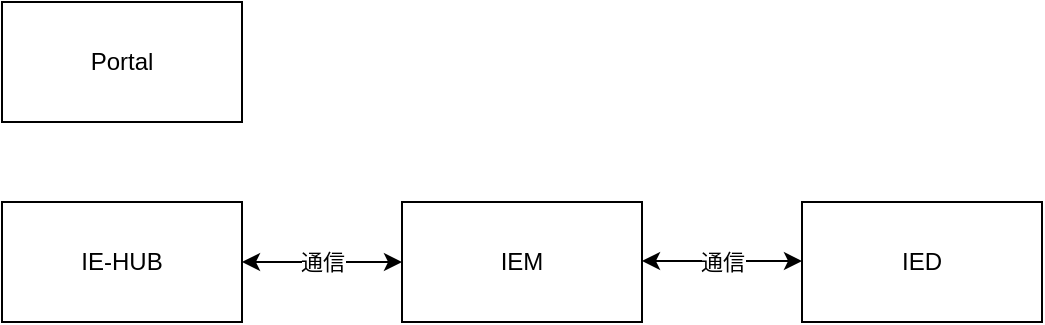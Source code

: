 <mxfile version="14.9.0" type="github">
  <diagram id="Nrx2Nkk0hEU9d9ttsI7z" name="Page-1">
    <mxGraphModel dx="1038" dy="547" grid="1" gridSize="10" guides="1" tooltips="1" connect="1" arrows="1" fold="1" page="1" pageScale="1" pageWidth="850" pageHeight="1100" math="0" shadow="0">
      <root>
        <mxCell id="0" />
        <mxCell id="1" parent="0" />
        <mxCell id="WVmfQmA1uJL8GBXDADlM-1" value="Portal" style="rounded=0;whiteSpace=wrap;html=1;" vertex="1" parent="1">
          <mxGeometry x="40" y="200" width="120" height="60" as="geometry" />
        </mxCell>
        <mxCell id="WVmfQmA1uJL8GBXDADlM-2" value="IE-HUB" style="rounded=0;whiteSpace=wrap;html=1;" vertex="1" parent="1">
          <mxGeometry x="40" y="300" width="120" height="60" as="geometry" />
        </mxCell>
        <mxCell id="WVmfQmA1uJL8GBXDADlM-3" value="IEM" style="rounded=0;whiteSpace=wrap;html=1;" vertex="1" parent="1">
          <mxGeometry x="240" y="300" width="120" height="60" as="geometry" />
        </mxCell>
        <mxCell id="WVmfQmA1uJL8GBXDADlM-5" value="IED" style="rounded=0;whiteSpace=wrap;html=1;" vertex="1" parent="1">
          <mxGeometry x="440" y="300" width="120" height="60" as="geometry" />
        </mxCell>
        <mxCell id="WVmfQmA1uJL8GBXDADlM-6" value="" style="endArrow=classic;startArrow=classic;html=1;entryX=0;entryY=0.5;entryDx=0;entryDy=0;" edge="1" parent="1" source="WVmfQmA1uJL8GBXDADlM-2" target="WVmfQmA1uJL8GBXDADlM-3">
          <mxGeometry width="50" height="50" relative="1" as="geometry">
            <mxPoint x="160" y="380" as="sourcePoint" />
            <mxPoint x="230.711" y="330" as="targetPoint" />
          </mxGeometry>
        </mxCell>
        <mxCell id="WVmfQmA1uJL8GBXDADlM-8" value="通信" style="edgeLabel;html=1;align=center;verticalAlign=middle;resizable=0;points=[];" vertex="1" connectable="0" parent="WVmfQmA1uJL8GBXDADlM-6">
          <mxGeometry x="0.395" y="1" relative="1" as="geometry">
            <mxPoint x="-16" y="1" as="offset" />
          </mxGeometry>
        </mxCell>
        <mxCell id="WVmfQmA1uJL8GBXDADlM-7" value="" style="endArrow=classic;startArrow=classic;html=1;entryX=0;entryY=0.5;entryDx=0;entryDy=0;" edge="1" parent="1">
          <mxGeometry width="50" height="50" relative="1" as="geometry">
            <mxPoint x="360" y="329.5" as="sourcePoint" />
            <mxPoint x="440" y="329.5" as="targetPoint" />
          </mxGeometry>
        </mxCell>
        <mxCell id="WVmfQmA1uJL8GBXDADlM-9" value="通信" style="edgeLabel;html=1;align=center;verticalAlign=middle;resizable=0;points=[];" vertex="1" connectable="0" parent="1">
          <mxGeometry x="400" y="330" as="geometry" />
        </mxCell>
      </root>
    </mxGraphModel>
  </diagram>
</mxfile>
